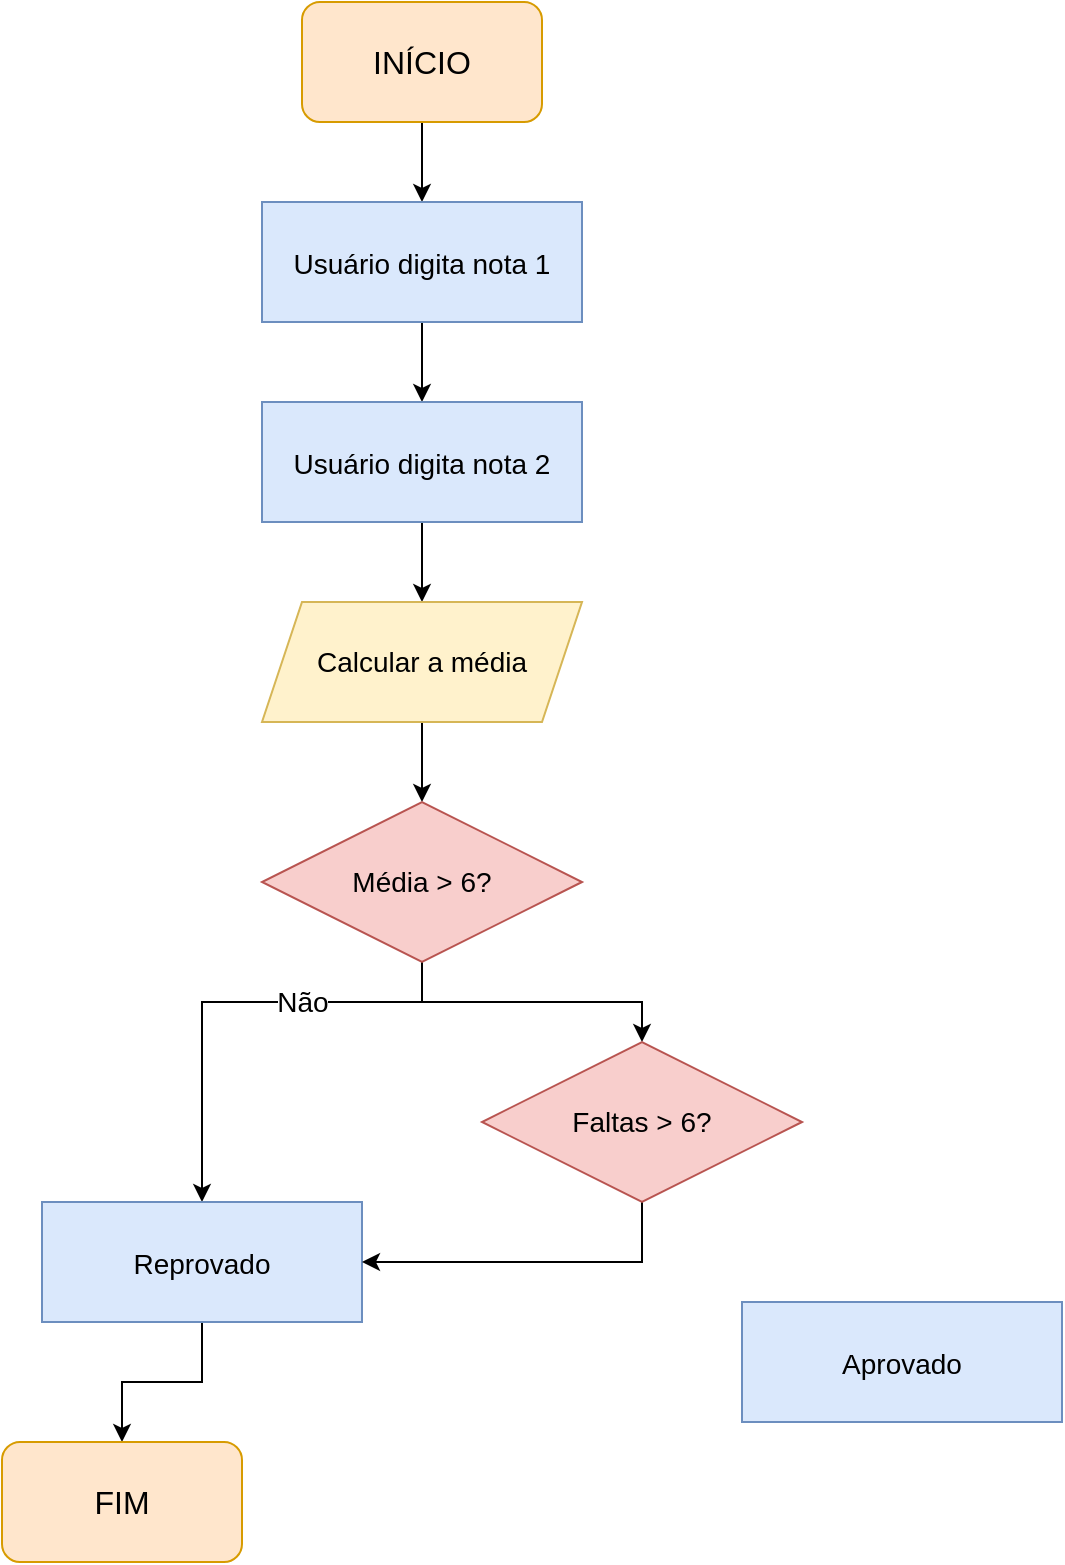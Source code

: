 <mxfile version="20.7.4" type="device"><diagram id="CVgHpXHIR-tE_2TjjcTf" name="Página-1"><mxGraphModel dx="821" dy="531" grid="1" gridSize="10" guides="1" tooltips="1" connect="1" arrows="1" fold="1" page="1" pageScale="1" pageWidth="827" pageHeight="1169" math="0" shadow="0"><root><mxCell id="0"/><mxCell id="1" parent="0"/><mxCell id="4sUQeJhZEwQb4wBSS07h-1" value="" style="edgeStyle=orthogonalEdgeStyle;rounded=0;orthogonalLoop=1;jettySize=auto;html=1;fontSize=16;" edge="1" parent="1" source="4sUQeJhZEwQb4wBSS07h-2" target="4sUQeJhZEwQb4wBSS07h-4"><mxGeometry relative="1" as="geometry"/></mxCell><mxCell id="4sUQeJhZEwQb4wBSS07h-2" value="INÍCIO" style="rounded=1;whiteSpace=wrap;html=1;fillColor=#ffe6cc;gradientDirection=north;strokeColor=#d79b00;fontSize=16;" vertex="1" parent="1"><mxGeometry x="340" y="140" width="120" height="60" as="geometry"/></mxCell><mxCell id="4sUQeJhZEwQb4wBSS07h-3" value="" style="edgeStyle=orthogonalEdgeStyle;rounded=0;orthogonalLoop=1;jettySize=auto;html=1;fontSize=14;" edge="1" parent="1" source="4sUQeJhZEwQb4wBSS07h-4" target="4sUQeJhZEwQb4wBSS07h-6"><mxGeometry relative="1" as="geometry"/></mxCell><mxCell id="4sUQeJhZEwQb4wBSS07h-4" value="&lt;font style=&quot;font-size: 14px;&quot;&gt;Usuário digita nota 1&lt;/font&gt;" style="rounded=0;whiteSpace=wrap;html=1;fontSize=16;fillColor=#dae8fc;gradientDirection=north;strokeColor=#6c8ebf;" vertex="1" parent="1"><mxGeometry x="320" y="240" width="160" height="60" as="geometry"/></mxCell><mxCell id="4sUQeJhZEwQb4wBSS07h-5" value="" style="edgeStyle=orthogonalEdgeStyle;rounded=0;orthogonalLoop=1;jettySize=auto;html=1;fontSize=14;" edge="1" parent="1" source="4sUQeJhZEwQb4wBSS07h-6" target="4sUQeJhZEwQb4wBSS07h-8"><mxGeometry relative="1" as="geometry"/></mxCell><mxCell id="4sUQeJhZEwQb4wBSS07h-6" value="&lt;font style=&quot;font-size: 14px;&quot;&gt;Usuário digita nota 2&lt;br&gt;&lt;/font&gt;" style="rounded=0;whiteSpace=wrap;html=1;fontSize=16;fillColor=#dae8fc;gradientDirection=north;strokeColor=#6c8ebf;" vertex="1" parent="1"><mxGeometry x="320" y="340" width="160" height="60" as="geometry"/></mxCell><mxCell id="4sUQeJhZEwQb4wBSS07h-7" value="" style="edgeStyle=orthogonalEdgeStyle;rounded=0;orthogonalLoop=1;jettySize=auto;html=1;fontSize=14;" edge="1" parent="1" source="4sUQeJhZEwQb4wBSS07h-8" target="4sUQeJhZEwQb4wBSS07h-11"><mxGeometry relative="1" as="geometry"/></mxCell><mxCell id="4sUQeJhZEwQb4wBSS07h-8" value="Calcular a média" style="shape=parallelogram;perimeter=parallelogramPerimeter;whiteSpace=wrap;html=1;fixedSize=1;fontSize=14;fillColor=#fff2cc;gradientDirection=north;strokeColor=#d6b656;" vertex="1" parent="1"><mxGeometry x="320" y="440" width="160" height="60" as="geometry"/></mxCell><mxCell id="4sUQeJhZEwQb4wBSS07h-9" value="Não" style="edgeStyle=orthogonalEdgeStyle;rounded=0;orthogonalLoop=1;jettySize=auto;html=1;entryX=0.5;entryY=0;entryDx=0;entryDy=0;fontSize=14;" edge="1" parent="1" source="4sUQeJhZEwQb4wBSS07h-11" target="4sUQeJhZEwQb4wBSS07h-13"><mxGeometry x="-0.303" relative="1" as="geometry"><Array as="points"><mxPoint x="400" y="640"/><mxPoint x="290" y="640"/></Array><mxPoint as="offset"/></mxGeometry></mxCell><mxCell id="4sUQeJhZEwQb4wBSS07h-20" style="edgeStyle=orthogonalEdgeStyle;rounded=0;orthogonalLoop=1;jettySize=auto;html=1;" edge="1" parent="1" source="4sUQeJhZEwQb4wBSS07h-11" target="4sUQeJhZEwQb4wBSS07h-18"><mxGeometry relative="1" as="geometry"/></mxCell><mxCell id="4sUQeJhZEwQb4wBSS07h-11" value="Média &amp;gt; 6?" style="rhombus;whiteSpace=wrap;html=1;fontSize=14;fillColor=#f8cecc;gradientDirection=north;strokeColor=#b85450;direction=south;" vertex="1" parent="1"><mxGeometry x="320" y="540" width="160" height="80" as="geometry"/></mxCell><mxCell id="4sUQeJhZEwQb4wBSS07h-12" style="edgeStyle=orthogonalEdgeStyle;rounded=0;orthogonalLoop=1;jettySize=auto;html=1;fontSize=14;" edge="1" parent="1" source="4sUQeJhZEwQb4wBSS07h-13" target="4sUQeJhZEwQb4wBSS07h-16"><mxGeometry relative="1" as="geometry"/></mxCell><mxCell id="4sUQeJhZEwQb4wBSS07h-13" value="&lt;font style=&quot;font-size: 14px;&quot;&gt;Reprovado&lt;br&gt;&lt;/font&gt;" style="rounded=0;whiteSpace=wrap;html=1;fontSize=16;fillColor=#dae8fc;gradientDirection=north;strokeColor=#6c8ebf;" vertex="1" parent="1"><mxGeometry x="210" y="740" width="160" height="60" as="geometry"/></mxCell><mxCell id="4sUQeJhZEwQb4wBSS07h-16" value="FIM" style="rounded=1;whiteSpace=wrap;html=1;fillColor=#ffe6cc;gradientDirection=north;strokeColor=#d79b00;fontSize=16;" vertex="1" parent="1"><mxGeometry x="190" y="860" width="120" height="60" as="geometry"/></mxCell><mxCell id="4sUQeJhZEwQb4wBSS07h-22" style="edgeStyle=orthogonalEdgeStyle;rounded=0;orthogonalLoop=1;jettySize=auto;html=1;entryX=1;entryY=0.5;entryDx=0;entryDy=0;" edge="1" parent="1" source="4sUQeJhZEwQb4wBSS07h-18" target="4sUQeJhZEwQb4wBSS07h-13"><mxGeometry relative="1" as="geometry"><Array as="points"><mxPoint x="510" y="770"/></Array></mxGeometry></mxCell><mxCell id="4sUQeJhZEwQb4wBSS07h-18" value="Faltas &amp;gt; 6?" style="rhombus;whiteSpace=wrap;html=1;fontSize=14;fillColor=#f8cecc;gradientDirection=north;strokeColor=#b85450;direction=south;" vertex="1" parent="1"><mxGeometry x="430" y="660" width="160" height="80" as="geometry"/></mxCell><mxCell id="4sUQeJhZEwQb4wBSS07h-21" value="&lt;font style=&quot;font-size: 14px;&quot;&gt;Aprovado&lt;br&gt;&lt;/font&gt;" style="rounded=0;whiteSpace=wrap;html=1;fontSize=16;fillColor=#dae8fc;gradientDirection=north;strokeColor=#6c8ebf;" vertex="1" parent="1"><mxGeometry x="560" y="790" width="160" height="60" as="geometry"/></mxCell></root></mxGraphModel></diagram></mxfile>